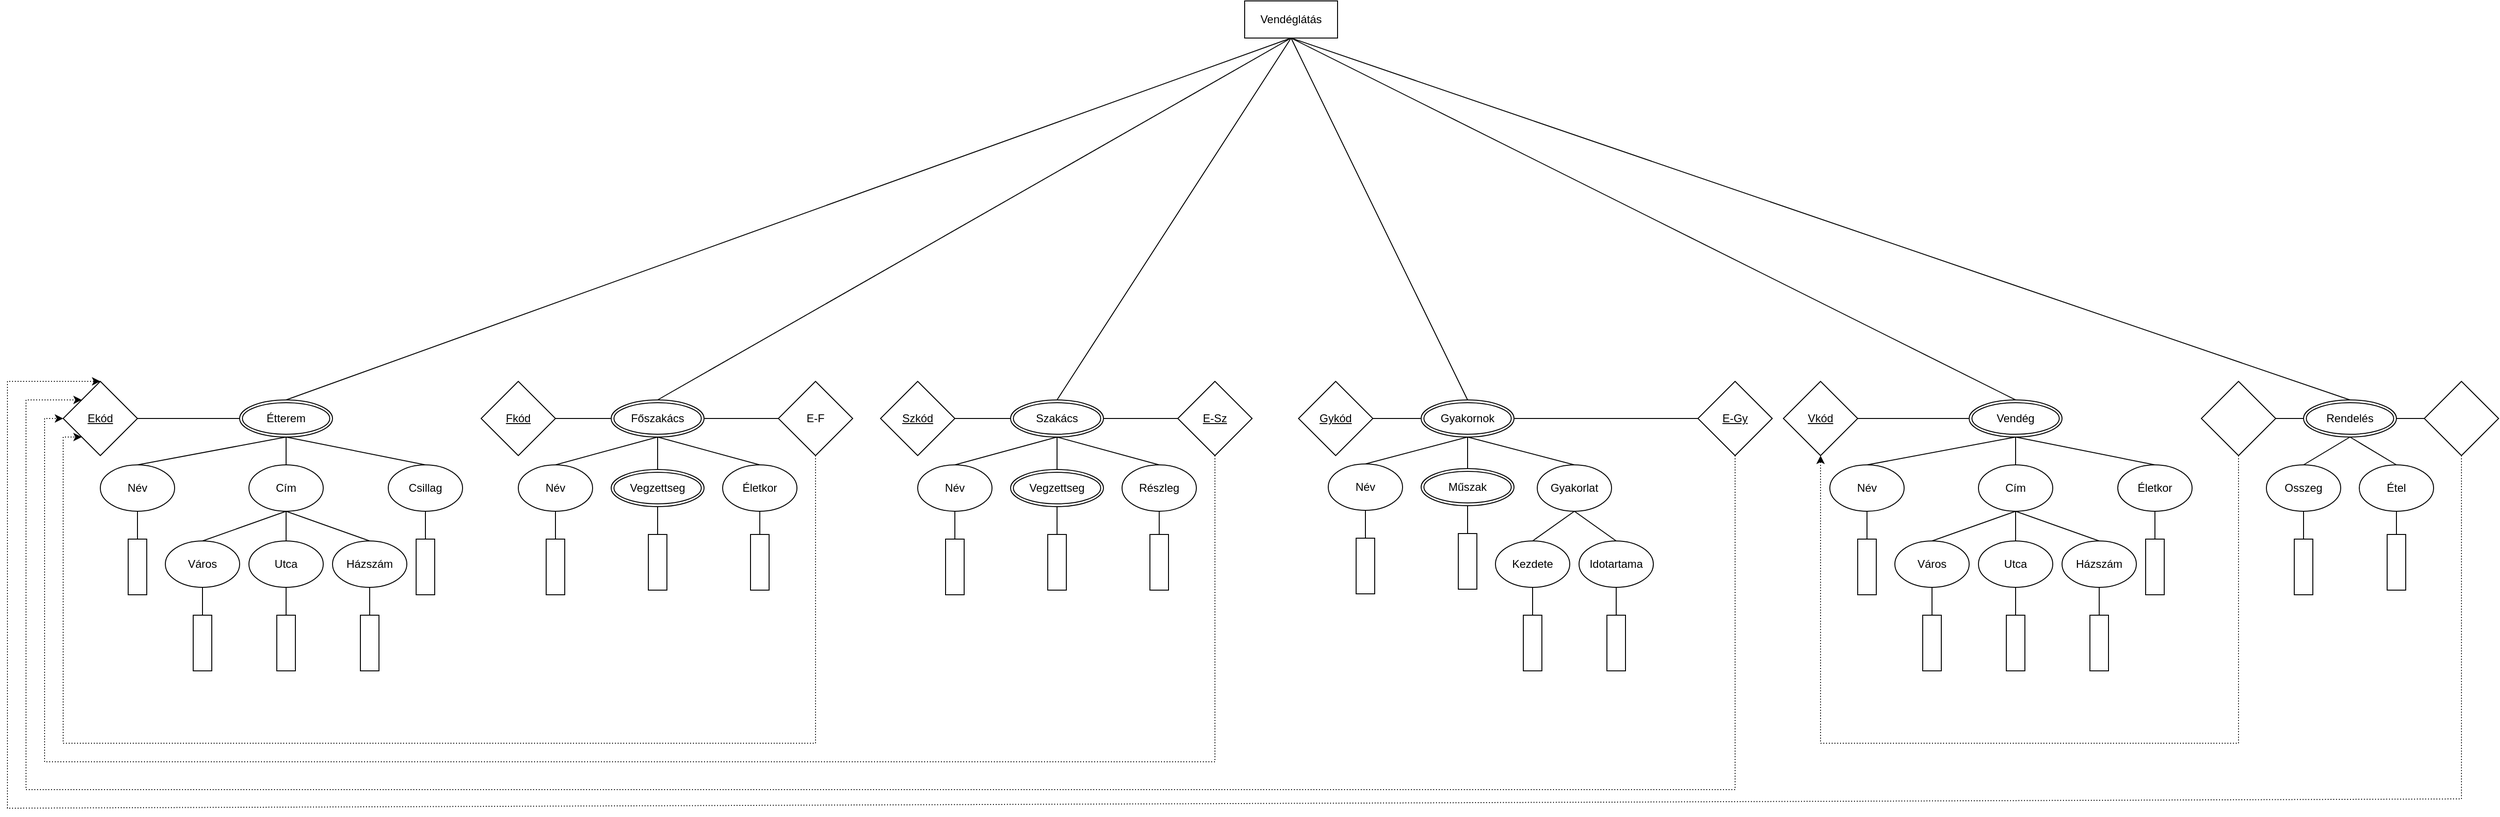 <mxfile version="24.7.17">
  <diagram name="1 oldal" id="uPs92xeAC5hq29lW-IDu">
    <mxGraphModel dx="1420" dy="830" grid="1" gridSize="10" guides="1" tooltips="1" connect="1" arrows="1" fold="1" page="1" pageScale="1" pageWidth="2800" pageHeight="1000" math="0" shadow="0">
      <root>
        <mxCell id="0" />
        <mxCell id="1" parent="0" />
        <mxCell id="sNMEnABKcsNeAcFsguKQ-1" value="Étterem" style="ellipse;shape=doubleEllipse;margin=3;whiteSpace=wrap;html=1;align=center;" vertex="1" parent="1">
          <mxGeometry x="268" y="550" width="100" height="40" as="geometry" />
        </mxCell>
        <mxCell id="sNMEnABKcsNeAcFsguKQ-2" value="Név" style="ellipse;whiteSpace=wrap;html=1;align=center;" vertex="1" parent="1">
          <mxGeometry x="118" y="620" width="80" height="50" as="geometry" />
        </mxCell>
        <mxCell id="sNMEnABKcsNeAcFsguKQ-3" value="Cím" style="ellipse;whiteSpace=wrap;html=1;align=center;" vertex="1" parent="1">
          <mxGeometry x="278" y="620" width="80" height="50" as="geometry" />
        </mxCell>
        <mxCell id="sNMEnABKcsNeAcFsguKQ-4" value="Csillag" style="ellipse;whiteSpace=wrap;html=1;align=center;" vertex="1" parent="1">
          <mxGeometry x="428" y="620" width="80" height="50" as="geometry" />
        </mxCell>
        <mxCell id="sNMEnABKcsNeAcFsguKQ-7" value="" style="endArrow=none;html=1;rounded=0;exitX=0.5;exitY=0;exitDx=0;exitDy=0;entryX=0.5;entryY=1;entryDx=0;entryDy=0;" edge="1" parent="1" source="sNMEnABKcsNeAcFsguKQ-2" target="sNMEnABKcsNeAcFsguKQ-1">
          <mxGeometry width="50" height="50" relative="1" as="geometry">
            <mxPoint x="598" y="670" as="sourcePoint" />
            <mxPoint x="648" y="620" as="targetPoint" />
          </mxGeometry>
        </mxCell>
        <mxCell id="sNMEnABKcsNeAcFsguKQ-8" value="Város" style="ellipse;whiteSpace=wrap;html=1;align=center;" vertex="1" parent="1">
          <mxGeometry x="188" y="702" width="80" height="50" as="geometry" />
        </mxCell>
        <mxCell id="sNMEnABKcsNeAcFsguKQ-9" value="Utca" style="ellipse;whiteSpace=wrap;html=1;align=center;" vertex="1" parent="1">
          <mxGeometry x="278" y="702" width="80" height="50" as="geometry" />
        </mxCell>
        <mxCell id="sNMEnABKcsNeAcFsguKQ-10" value="Házszám" style="ellipse;whiteSpace=wrap;html=1;align=center;" vertex="1" parent="1">
          <mxGeometry x="368" y="702" width="80" height="50" as="geometry" />
        </mxCell>
        <mxCell id="sNMEnABKcsNeAcFsguKQ-12" value="" style="endArrow=none;html=1;rounded=0;exitX=0.5;exitY=0;exitDx=0;exitDy=0;" edge="1" parent="1" source="sNMEnABKcsNeAcFsguKQ-3">
          <mxGeometry width="50" height="50" relative="1" as="geometry">
            <mxPoint x="168" y="630" as="sourcePoint" />
            <mxPoint x="318" y="590" as="targetPoint" />
          </mxGeometry>
        </mxCell>
        <mxCell id="sNMEnABKcsNeAcFsguKQ-13" value="" style="endArrow=none;html=1;rounded=0;exitX=0.5;exitY=0;exitDx=0;exitDy=0;" edge="1" parent="1" source="sNMEnABKcsNeAcFsguKQ-4">
          <mxGeometry width="50" height="50" relative="1" as="geometry">
            <mxPoint x="178" y="640" as="sourcePoint" />
            <mxPoint x="318" y="590" as="targetPoint" />
          </mxGeometry>
        </mxCell>
        <mxCell id="sNMEnABKcsNeAcFsguKQ-14" value="" style="endArrow=none;html=1;rounded=0;entryX=0.5;entryY=1;entryDx=0;entryDy=0;exitX=0.5;exitY=0;exitDx=0;exitDy=0;" edge="1" parent="1" source="sNMEnABKcsNeAcFsguKQ-8" target="sNMEnABKcsNeAcFsguKQ-3">
          <mxGeometry width="50" height="50" relative="1" as="geometry">
            <mxPoint x="228" y="720" as="sourcePoint" />
            <mxPoint x="348" y="620" as="targetPoint" />
          </mxGeometry>
        </mxCell>
        <mxCell id="sNMEnABKcsNeAcFsguKQ-15" value="" style="endArrow=none;html=1;rounded=0;exitX=0.5;exitY=0;exitDx=0;exitDy=0;entryX=0.5;entryY=1;entryDx=0;entryDy=0;" edge="1" parent="1" source="sNMEnABKcsNeAcFsguKQ-9" target="sNMEnABKcsNeAcFsguKQ-3">
          <mxGeometry width="50" height="50" relative="1" as="geometry">
            <mxPoint x="198" y="660" as="sourcePoint" />
            <mxPoint x="358" y="630" as="targetPoint" />
          </mxGeometry>
        </mxCell>
        <mxCell id="sNMEnABKcsNeAcFsguKQ-16" value="" style="endArrow=none;html=1;rounded=0;exitX=0.5;exitY=0;exitDx=0;exitDy=0;entryX=0.5;entryY=1;entryDx=0;entryDy=0;" edge="1" parent="1" source="sNMEnABKcsNeAcFsguKQ-10" target="sNMEnABKcsNeAcFsguKQ-3">
          <mxGeometry width="50" height="50" relative="1" as="geometry">
            <mxPoint x="208" y="670" as="sourcePoint" />
            <mxPoint x="368" y="640" as="targetPoint" />
          </mxGeometry>
        </mxCell>
        <mxCell id="sNMEnABKcsNeAcFsguKQ-17" value="" style="rounded=0;whiteSpace=wrap;html=1;" vertex="1" parent="1">
          <mxGeometry x="148" y="700" width="20" height="60" as="geometry" />
        </mxCell>
        <mxCell id="sNMEnABKcsNeAcFsguKQ-18" value="" style="endArrow=none;html=1;rounded=0;exitX=0.5;exitY=0;exitDx=0;exitDy=0;entryX=0.5;entryY=1;entryDx=0;entryDy=0;" edge="1" parent="1" source="sNMEnABKcsNeAcFsguKQ-17" target="sNMEnABKcsNeAcFsguKQ-2">
          <mxGeometry width="50" height="50" relative="1" as="geometry">
            <mxPoint x="328" y="734" as="sourcePoint" />
            <mxPoint x="128" y="690" as="targetPoint" />
          </mxGeometry>
        </mxCell>
        <mxCell id="sNMEnABKcsNeAcFsguKQ-19" value="" style="rounded=0;whiteSpace=wrap;html=1;" vertex="1" parent="1">
          <mxGeometry x="218" y="782" width="20" height="60" as="geometry" />
        </mxCell>
        <mxCell id="sNMEnABKcsNeAcFsguKQ-20" value="" style="endArrow=none;html=1;rounded=0;exitX=0.5;exitY=0;exitDx=0;exitDy=0;entryX=0.5;entryY=1;entryDx=0;entryDy=0;" edge="1" parent="1" source="sNMEnABKcsNeAcFsguKQ-19">
          <mxGeometry width="50" height="50" relative="1" as="geometry">
            <mxPoint x="398" y="816" as="sourcePoint" />
            <mxPoint x="228" y="752" as="targetPoint" />
          </mxGeometry>
        </mxCell>
        <mxCell id="sNMEnABKcsNeAcFsguKQ-21" value="" style="rounded=0;whiteSpace=wrap;html=1;" vertex="1" parent="1">
          <mxGeometry x="308" y="782" width="20" height="60" as="geometry" />
        </mxCell>
        <mxCell id="sNMEnABKcsNeAcFsguKQ-22" value="" style="endArrow=none;html=1;rounded=0;exitX=0.5;exitY=0;exitDx=0;exitDy=0;entryX=0.5;entryY=1;entryDx=0;entryDy=0;" edge="1" parent="1" source="sNMEnABKcsNeAcFsguKQ-21">
          <mxGeometry width="50" height="50" relative="1" as="geometry">
            <mxPoint x="488" y="816" as="sourcePoint" />
            <mxPoint x="318" y="752" as="targetPoint" />
          </mxGeometry>
        </mxCell>
        <mxCell id="sNMEnABKcsNeAcFsguKQ-23" value="" style="rounded=0;whiteSpace=wrap;html=1;" vertex="1" parent="1">
          <mxGeometry x="398" y="782" width="20" height="60" as="geometry" />
        </mxCell>
        <mxCell id="sNMEnABKcsNeAcFsguKQ-24" value="" style="endArrow=none;html=1;rounded=0;exitX=0.5;exitY=0;exitDx=0;exitDy=0;entryX=0.5;entryY=1;entryDx=0;entryDy=0;" edge="1" parent="1" source="sNMEnABKcsNeAcFsguKQ-23">
          <mxGeometry width="50" height="50" relative="1" as="geometry">
            <mxPoint x="578" y="816" as="sourcePoint" />
            <mxPoint x="408" y="752" as="targetPoint" />
          </mxGeometry>
        </mxCell>
        <mxCell id="sNMEnABKcsNeAcFsguKQ-25" value="" style="rounded=0;whiteSpace=wrap;html=1;" vertex="1" parent="1">
          <mxGeometry x="458" y="700" width="20" height="60" as="geometry" />
        </mxCell>
        <mxCell id="sNMEnABKcsNeAcFsguKQ-26" value="" style="endArrow=none;html=1;rounded=0;exitX=0.5;exitY=0;exitDx=0;exitDy=0;entryX=0.5;entryY=1;entryDx=0;entryDy=0;" edge="1" parent="1" source="sNMEnABKcsNeAcFsguKQ-25" target="sNMEnABKcsNeAcFsguKQ-4">
          <mxGeometry width="50" height="50" relative="1" as="geometry">
            <mxPoint x="638" y="734" as="sourcePoint" />
            <mxPoint x="498" y="690" as="targetPoint" />
          </mxGeometry>
        </mxCell>
        <mxCell id="sNMEnABKcsNeAcFsguKQ-27" value="Ekód" style="rhombus;whiteSpace=wrap;html=1;fontStyle=4" vertex="1" parent="1">
          <mxGeometry x="78" y="530" width="80" height="80" as="geometry" />
        </mxCell>
        <mxCell id="sNMEnABKcsNeAcFsguKQ-29" value="" style="endArrow=classic;html=1;rounded=0;entryX=0;entryY=0;entryDx=0;entryDy=0;exitX=0.5;exitY=1;exitDx=0;exitDy=0;dashed=1;dashPattern=1 2;" edge="1" parent="1" source="sNMEnABKcsNeAcFsguKQ-97" target="sNMEnABKcsNeAcFsguKQ-27">
          <mxGeometry width="50" height="50" relative="1" as="geometry">
            <mxPoint x="1888" y="960" as="sourcePoint" />
            <mxPoint x="68" y="550" as="targetPoint" />
            <Array as="points">
              <mxPoint x="1878" y="970" />
              <mxPoint x="38" y="970" />
              <mxPoint x="38" y="550" />
            </Array>
          </mxGeometry>
        </mxCell>
        <mxCell id="sNMEnABKcsNeAcFsguKQ-30" value="" style="endArrow=classic;html=1;rounded=0;entryX=0.5;entryY=0;entryDx=0;entryDy=0;exitX=0.5;exitY=1;exitDx=0;exitDy=0;dashed=1;dashPattern=1 2;" edge="1" parent="1" source="sNMEnABKcsNeAcFsguKQ-158" target="sNMEnABKcsNeAcFsguKQ-27">
          <mxGeometry width="50" height="50" relative="1" as="geometry">
            <mxPoint x="2740" y="970" as="sourcePoint" />
            <mxPoint x="78" y="530" as="targetPoint" />
            <Array as="points">
              <mxPoint x="2660" y="980" />
              <mxPoint x="18" y="990" />
              <mxPoint x="18" y="530" />
            </Array>
          </mxGeometry>
        </mxCell>
        <mxCell id="sNMEnABKcsNeAcFsguKQ-31" value="" style="endArrow=classic;html=1;rounded=0;entryX=0;entryY=0.5;entryDx=0;entryDy=0;exitX=0.5;exitY=1;exitDx=0;exitDy=0;dashed=1;dashPattern=1 2;" edge="1" parent="1" source="sNMEnABKcsNeAcFsguKQ-80" target="sNMEnABKcsNeAcFsguKQ-27">
          <mxGeometry width="50" height="50" relative="1" as="geometry">
            <mxPoint x="1318" y="940" as="sourcePoint" />
            <mxPoint x="98" y="590" as="targetPoint" />
            <Array as="points">
              <mxPoint x="1318" y="940" />
              <mxPoint x="58" y="940" />
              <mxPoint x="58" y="570" />
            </Array>
          </mxGeometry>
        </mxCell>
        <mxCell id="sNMEnABKcsNeAcFsguKQ-32" value="" style="endArrow=classic;html=1;rounded=0;entryX=0;entryY=1;entryDx=0;entryDy=0;dashed=1;exitX=0.5;exitY=1;exitDx=0;exitDy=0;dashPattern=1 2;" edge="1" parent="1" source="sNMEnABKcsNeAcFsguKQ-63" target="sNMEnABKcsNeAcFsguKQ-27">
          <mxGeometry width="50" height="50" relative="1" as="geometry">
            <mxPoint x="908" y="640" as="sourcePoint" />
            <mxPoint x="98" y="590" as="targetPoint" />
            <Array as="points">
              <mxPoint x="888" y="920" />
              <mxPoint x="78" y="920" />
              <mxPoint x="78" y="590" />
            </Array>
          </mxGeometry>
        </mxCell>
        <mxCell id="sNMEnABKcsNeAcFsguKQ-33" value="" style="endArrow=none;html=1;rounded=0;exitX=1;exitY=0.5;exitDx=0;exitDy=0;entryX=0;entryY=0.5;entryDx=0;entryDy=0;" edge="1" parent="1" source="sNMEnABKcsNeAcFsguKQ-27" target="sNMEnABKcsNeAcFsguKQ-1">
          <mxGeometry width="50" height="50" relative="1" as="geometry">
            <mxPoint x="168" y="630" as="sourcePoint" />
            <mxPoint x="328" y="600" as="targetPoint" />
          </mxGeometry>
        </mxCell>
        <mxCell id="sNMEnABKcsNeAcFsguKQ-34" value="Főszakács" style="ellipse;shape=doubleEllipse;margin=3;whiteSpace=wrap;html=1;align=center;" vertex="1" parent="1">
          <mxGeometry x="668" y="550" width="100" height="40" as="geometry" />
        </mxCell>
        <mxCell id="sNMEnABKcsNeAcFsguKQ-36" value="Életkor" style="ellipse;whiteSpace=wrap;html=1;align=center;" vertex="1" parent="1">
          <mxGeometry x="788" y="620" width="80" height="50" as="geometry" />
        </mxCell>
        <mxCell id="sNMEnABKcsNeAcFsguKQ-37" value="" style="endArrow=none;html=1;rounded=0;exitX=0.5;exitY=0;exitDx=0;exitDy=0;entryX=0.5;entryY=1;entryDx=0;entryDy=0;" edge="1" parent="1" target="sNMEnABKcsNeAcFsguKQ-34" source="sNMEnABKcsNeAcFsguKQ-57">
          <mxGeometry width="50" height="50" relative="1" as="geometry">
            <mxPoint x="558" y="620" as="sourcePoint" />
            <mxPoint x="1048" y="620" as="targetPoint" />
          </mxGeometry>
        </mxCell>
        <mxCell id="sNMEnABKcsNeAcFsguKQ-41" value="" style="endArrow=none;html=1;rounded=0;exitX=0.5;exitY=0;exitDx=0;exitDy=0;entryX=0.5;entryY=1;entryDx=0;entryDy=0;" edge="1" parent="1" source="sNMEnABKcsNeAcFsguKQ-58" target="sNMEnABKcsNeAcFsguKQ-34">
          <mxGeometry width="50" height="50" relative="1" as="geometry">
            <mxPoint x="718" y="620" as="sourcePoint" />
            <mxPoint x="768" y="620" as="targetPoint" />
          </mxGeometry>
        </mxCell>
        <mxCell id="sNMEnABKcsNeAcFsguKQ-42" value="" style="endArrow=none;html=1;rounded=0;exitX=0.5;exitY=0;exitDx=0;exitDy=0;entryX=0.5;entryY=1;entryDx=0;entryDy=0;" edge="1" parent="1" source="sNMEnABKcsNeAcFsguKQ-36" target="sNMEnABKcsNeAcFsguKQ-34">
          <mxGeometry width="50" height="50" relative="1" as="geometry">
            <mxPoint x="578" y="640" as="sourcePoint" />
            <mxPoint x="838" y="570" as="targetPoint" />
          </mxGeometry>
        </mxCell>
        <mxCell id="sNMEnABKcsNeAcFsguKQ-46" value="" style="rounded=0;whiteSpace=wrap;html=1;" vertex="1" parent="1">
          <mxGeometry x="598" y="700" width="20" height="60" as="geometry" />
        </mxCell>
        <mxCell id="sNMEnABKcsNeAcFsguKQ-47" value="" style="endArrow=none;html=1;rounded=0;exitX=0.5;exitY=0;exitDx=0;exitDy=0;entryX=0.5;entryY=1;entryDx=0;entryDy=0;" edge="1" parent="1" source="sNMEnABKcsNeAcFsguKQ-46" target="sNMEnABKcsNeAcFsguKQ-57">
          <mxGeometry width="50" height="50" relative="1" as="geometry">
            <mxPoint x="778" y="734" as="sourcePoint" />
            <mxPoint x="638" y="680" as="targetPoint" />
          </mxGeometry>
        </mxCell>
        <mxCell id="sNMEnABKcsNeAcFsguKQ-48" value="" style="rounded=0;whiteSpace=wrap;html=1;" vertex="1" parent="1">
          <mxGeometry x="708" y="695" width="20" height="60" as="geometry" />
        </mxCell>
        <mxCell id="sNMEnABKcsNeAcFsguKQ-49" value="" style="endArrow=none;html=1;rounded=0;exitX=0.5;exitY=0;exitDx=0;exitDy=0;entryX=0.5;entryY=1;entryDx=0;entryDy=0;" edge="1" parent="1" source="sNMEnABKcsNeAcFsguKQ-48" target="sNMEnABKcsNeAcFsguKQ-58">
          <mxGeometry width="50" height="50" relative="1" as="geometry">
            <mxPoint x="888" y="729" as="sourcePoint" />
            <mxPoint x="718" y="665" as="targetPoint" />
          </mxGeometry>
        </mxCell>
        <mxCell id="sNMEnABKcsNeAcFsguKQ-54" value="" style="rounded=0;whiteSpace=wrap;html=1;" vertex="1" parent="1">
          <mxGeometry x="818" y="695" width="20" height="60" as="geometry" />
        </mxCell>
        <mxCell id="sNMEnABKcsNeAcFsguKQ-55" value="" style="endArrow=none;html=1;rounded=0;exitX=0.5;exitY=0;exitDx=0;exitDy=0;entryX=0.5;entryY=1;entryDx=0;entryDy=0;" edge="1" parent="1" source="sNMEnABKcsNeAcFsguKQ-54" target="sNMEnABKcsNeAcFsguKQ-36">
          <mxGeometry width="50" height="50" relative="1" as="geometry">
            <mxPoint x="1038" y="734" as="sourcePoint" />
            <mxPoint x="868" y="670" as="targetPoint" />
          </mxGeometry>
        </mxCell>
        <mxCell id="sNMEnABKcsNeAcFsguKQ-57" value="Név" style="ellipse;whiteSpace=wrap;html=1;align=center;" vertex="1" parent="1">
          <mxGeometry x="568" y="620" width="80" height="50" as="geometry" />
        </mxCell>
        <mxCell id="sNMEnABKcsNeAcFsguKQ-58" value="Vegzettseg" style="ellipse;shape=doubleEllipse;margin=3;whiteSpace=wrap;html=1;align=center;" vertex="1" parent="1">
          <mxGeometry x="668" y="625" width="100" height="40" as="geometry" />
        </mxCell>
        <mxCell id="sNMEnABKcsNeAcFsguKQ-61" value="Fkód" style="rhombus;whiteSpace=wrap;html=1;fontStyle=4" vertex="1" parent="1">
          <mxGeometry x="528" y="530" width="80" height="80" as="geometry" />
        </mxCell>
        <mxCell id="sNMEnABKcsNeAcFsguKQ-62" value="" style="endArrow=none;html=1;rounded=0;exitX=1;exitY=0.5;exitDx=0;exitDy=0;entryX=0;entryY=0.5;entryDx=0;entryDy=0;" edge="1" parent="1" source="sNMEnABKcsNeAcFsguKQ-61" target="sNMEnABKcsNeAcFsguKQ-34">
          <mxGeometry width="50" height="50" relative="1" as="geometry">
            <mxPoint x="678" y="520" as="sourcePoint" />
            <mxPoint x="728" y="470" as="targetPoint" />
          </mxGeometry>
        </mxCell>
        <mxCell id="sNMEnABKcsNeAcFsguKQ-63" value="E-F" style="rhombus;whiteSpace=wrap;html=1;fontStyle=0" vertex="1" parent="1">
          <mxGeometry x="848" y="530" width="80" height="80" as="geometry" />
        </mxCell>
        <mxCell id="sNMEnABKcsNeAcFsguKQ-64" value="" style="endArrow=none;html=1;rounded=0;exitX=1;exitY=0.5;exitDx=0;exitDy=0;entryX=0;entryY=0.5;entryDx=0;entryDy=0;" edge="1" parent="1" source="sNMEnABKcsNeAcFsguKQ-34" target="sNMEnABKcsNeAcFsguKQ-63">
          <mxGeometry width="50" height="50" relative="1" as="geometry">
            <mxPoint x="775" y="569.5" as="sourcePoint" />
            <mxPoint x="835" y="569.5" as="targetPoint" />
          </mxGeometry>
        </mxCell>
        <mxCell id="sNMEnABKcsNeAcFsguKQ-65" value="Szakács" style="ellipse;shape=doubleEllipse;margin=3;whiteSpace=wrap;html=1;align=center;" vertex="1" parent="1">
          <mxGeometry x="1098" y="550" width="100" height="40" as="geometry" />
        </mxCell>
        <mxCell id="sNMEnABKcsNeAcFsguKQ-66" value="Részleg" style="ellipse;whiteSpace=wrap;html=1;align=center;" vertex="1" parent="1">
          <mxGeometry x="1218" y="620" width="80" height="50" as="geometry" />
        </mxCell>
        <mxCell id="sNMEnABKcsNeAcFsguKQ-67" value="" style="endArrow=none;html=1;rounded=0;exitX=0.5;exitY=0;exitDx=0;exitDy=0;entryX=0.5;entryY=1;entryDx=0;entryDy=0;" edge="1" parent="1" source="sNMEnABKcsNeAcFsguKQ-76" target="sNMEnABKcsNeAcFsguKQ-65">
          <mxGeometry width="50" height="50" relative="1" as="geometry">
            <mxPoint x="988" y="620" as="sourcePoint" />
            <mxPoint x="1478" y="620" as="targetPoint" />
          </mxGeometry>
        </mxCell>
        <mxCell id="sNMEnABKcsNeAcFsguKQ-68" value="" style="endArrow=none;html=1;rounded=0;exitX=0.5;exitY=0;exitDx=0;exitDy=0;entryX=0.5;entryY=1;entryDx=0;entryDy=0;" edge="1" parent="1" source="sNMEnABKcsNeAcFsguKQ-77" target="sNMEnABKcsNeAcFsguKQ-65">
          <mxGeometry width="50" height="50" relative="1" as="geometry">
            <mxPoint x="1148" y="620" as="sourcePoint" />
            <mxPoint x="1198" y="620" as="targetPoint" />
          </mxGeometry>
        </mxCell>
        <mxCell id="sNMEnABKcsNeAcFsguKQ-69" value="" style="endArrow=none;html=1;rounded=0;exitX=0.5;exitY=0;exitDx=0;exitDy=0;entryX=0.5;entryY=1;entryDx=0;entryDy=0;" edge="1" parent="1" source="sNMEnABKcsNeAcFsguKQ-66" target="sNMEnABKcsNeAcFsguKQ-65">
          <mxGeometry width="50" height="50" relative="1" as="geometry">
            <mxPoint x="1008" y="640" as="sourcePoint" />
            <mxPoint x="1268" y="570" as="targetPoint" />
          </mxGeometry>
        </mxCell>
        <mxCell id="sNMEnABKcsNeAcFsguKQ-70" value="" style="rounded=0;whiteSpace=wrap;html=1;" vertex="1" parent="1">
          <mxGeometry x="1028" y="700" width="20" height="60" as="geometry" />
        </mxCell>
        <mxCell id="sNMEnABKcsNeAcFsguKQ-71" value="" style="endArrow=none;html=1;rounded=0;exitX=0.5;exitY=0;exitDx=0;exitDy=0;entryX=0.5;entryY=1;entryDx=0;entryDy=0;" edge="1" parent="1" source="sNMEnABKcsNeAcFsguKQ-70" target="sNMEnABKcsNeAcFsguKQ-76">
          <mxGeometry width="50" height="50" relative="1" as="geometry">
            <mxPoint x="1208" y="734" as="sourcePoint" />
            <mxPoint x="1068" y="680" as="targetPoint" />
          </mxGeometry>
        </mxCell>
        <mxCell id="sNMEnABKcsNeAcFsguKQ-72" value="" style="rounded=0;whiteSpace=wrap;html=1;" vertex="1" parent="1">
          <mxGeometry x="1138" y="695" width="20" height="60" as="geometry" />
        </mxCell>
        <mxCell id="sNMEnABKcsNeAcFsguKQ-73" value="" style="endArrow=none;html=1;rounded=0;exitX=0.5;exitY=0;exitDx=0;exitDy=0;entryX=0.5;entryY=1;entryDx=0;entryDy=0;" edge="1" parent="1" source="sNMEnABKcsNeAcFsguKQ-72" target="sNMEnABKcsNeAcFsguKQ-77">
          <mxGeometry width="50" height="50" relative="1" as="geometry">
            <mxPoint x="1318" y="729" as="sourcePoint" />
            <mxPoint x="1148" y="665" as="targetPoint" />
          </mxGeometry>
        </mxCell>
        <mxCell id="sNMEnABKcsNeAcFsguKQ-74" value="" style="rounded=0;whiteSpace=wrap;html=1;" vertex="1" parent="1">
          <mxGeometry x="1248" y="695" width="20" height="60" as="geometry" />
        </mxCell>
        <mxCell id="sNMEnABKcsNeAcFsguKQ-75" value="" style="endArrow=none;html=1;rounded=0;exitX=0.5;exitY=0;exitDx=0;exitDy=0;entryX=0.5;entryY=1;entryDx=0;entryDy=0;" edge="1" parent="1" source="sNMEnABKcsNeAcFsguKQ-74" target="sNMEnABKcsNeAcFsguKQ-66">
          <mxGeometry width="50" height="50" relative="1" as="geometry">
            <mxPoint x="1468" y="734" as="sourcePoint" />
            <mxPoint x="1298" y="670" as="targetPoint" />
          </mxGeometry>
        </mxCell>
        <mxCell id="sNMEnABKcsNeAcFsguKQ-76" value="Név" style="ellipse;whiteSpace=wrap;html=1;align=center;" vertex="1" parent="1">
          <mxGeometry x="998" y="620" width="80" height="50" as="geometry" />
        </mxCell>
        <mxCell id="sNMEnABKcsNeAcFsguKQ-77" value="Vegzettseg" style="ellipse;shape=doubleEllipse;margin=3;whiteSpace=wrap;html=1;align=center;" vertex="1" parent="1">
          <mxGeometry x="1098" y="625" width="100" height="40" as="geometry" />
        </mxCell>
        <mxCell id="sNMEnABKcsNeAcFsguKQ-78" value="Szkód" style="rhombus;whiteSpace=wrap;html=1;fontStyle=4" vertex="1" parent="1">
          <mxGeometry x="958" y="530" width="80" height="80" as="geometry" />
        </mxCell>
        <mxCell id="sNMEnABKcsNeAcFsguKQ-79" value="" style="endArrow=none;html=1;rounded=0;exitX=1;exitY=0.5;exitDx=0;exitDy=0;entryX=0;entryY=0.5;entryDx=0;entryDy=0;" edge="1" parent="1" source="sNMEnABKcsNeAcFsguKQ-78" target="sNMEnABKcsNeAcFsguKQ-65">
          <mxGeometry width="50" height="50" relative="1" as="geometry">
            <mxPoint x="1108" y="520" as="sourcePoint" />
            <mxPoint x="1158" y="470" as="targetPoint" />
          </mxGeometry>
        </mxCell>
        <mxCell id="sNMEnABKcsNeAcFsguKQ-80" value="E-Sz" style="rhombus;whiteSpace=wrap;html=1;fontStyle=4" vertex="1" parent="1">
          <mxGeometry x="1278" y="530" width="80" height="80" as="geometry" />
        </mxCell>
        <mxCell id="sNMEnABKcsNeAcFsguKQ-81" value="" style="endArrow=none;html=1;rounded=0;exitX=1;exitY=0.5;exitDx=0;exitDy=0;entryX=0;entryY=0.5;entryDx=0;entryDy=0;" edge="1" parent="1" source="sNMEnABKcsNeAcFsguKQ-65" target="sNMEnABKcsNeAcFsguKQ-80">
          <mxGeometry width="50" height="50" relative="1" as="geometry">
            <mxPoint x="1205" y="569.5" as="sourcePoint" />
            <mxPoint x="1265" y="569.5" as="targetPoint" />
          </mxGeometry>
        </mxCell>
        <mxCell id="sNMEnABKcsNeAcFsguKQ-82" value="Gyakornok" style="ellipse;shape=doubleEllipse;margin=3;whiteSpace=wrap;html=1;align=center;" vertex="1" parent="1">
          <mxGeometry x="1540" y="550" width="100" height="40" as="geometry" />
        </mxCell>
        <mxCell id="sNMEnABKcsNeAcFsguKQ-84" value="" style="endArrow=none;html=1;rounded=0;exitX=0.5;exitY=0;exitDx=0;exitDy=0;entryX=0.5;entryY=1;entryDx=0;entryDy=0;" edge="1" parent="1" source="sNMEnABKcsNeAcFsguKQ-93" target="sNMEnABKcsNeAcFsguKQ-82">
          <mxGeometry width="50" height="50" relative="1" as="geometry">
            <mxPoint x="1438" y="620" as="sourcePoint" />
            <mxPoint x="1928" y="620" as="targetPoint" />
          </mxGeometry>
        </mxCell>
        <mxCell id="sNMEnABKcsNeAcFsguKQ-85" value="" style="endArrow=none;html=1;rounded=0;exitX=0.5;exitY=0;exitDx=0;exitDy=0;entryX=0.5;entryY=1;entryDx=0;entryDy=0;" edge="1" parent="1" source="sNMEnABKcsNeAcFsguKQ-94" target="sNMEnABKcsNeAcFsguKQ-82">
          <mxGeometry width="50" height="50" relative="1" as="geometry">
            <mxPoint x="1598" y="620" as="sourcePoint" />
            <mxPoint x="1648" y="620" as="targetPoint" />
          </mxGeometry>
        </mxCell>
        <mxCell id="sNMEnABKcsNeAcFsguKQ-87" value="" style="rounded=0;whiteSpace=wrap;html=1;" vertex="1" parent="1">
          <mxGeometry x="1470" y="699" width="20" height="60" as="geometry" />
        </mxCell>
        <mxCell id="sNMEnABKcsNeAcFsguKQ-88" value="" style="endArrow=none;html=1;rounded=0;exitX=0.5;exitY=0;exitDx=0;exitDy=0;entryX=0.5;entryY=1;entryDx=0;entryDy=0;" edge="1" parent="1" source="sNMEnABKcsNeAcFsguKQ-87" target="sNMEnABKcsNeAcFsguKQ-93">
          <mxGeometry width="50" height="50" relative="1" as="geometry">
            <mxPoint x="1650" y="733" as="sourcePoint" />
            <mxPoint x="1510" y="679" as="targetPoint" />
          </mxGeometry>
        </mxCell>
        <mxCell id="sNMEnABKcsNeAcFsguKQ-89" value="" style="rounded=0;whiteSpace=wrap;html=1;" vertex="1" parent="1">
          <mxGeometry x="1580" y="694" width="20" height="60" as="geometry" />
        </mxCell>
        <mxCell id="sNMEnABKcsNeAcFsguKQ-90" value="" style="endArrow=none;html=1;rounded=0;exitX=0.5;exitY=0;exitDx=0;exitDy=0;entryX=0.5;entryY=1;entryDx=0;entryDy=0;" edge="1" parent="1" source="sNMEnABKcsNeAcFsguKQ-89" target="sNMEnABKcsNeAcFsguKQ-94">
          <mxGeometry width="50" height="50" relative="1" as="geometry">
            <mxPoint x="1760" y="728" as="sourcePoint" />
            <mxPoint x="1590" y="664" as="targetPoint" />
          </mxGeometry>
        </mxCell>
        <mxCell id="sNMEnABKcsNeAcFsguKQ-93" value="Név" style="ellipse;whiteSpace=wrap;html=1;align=center;" vertex="1" parent="1">
          <mxGeometry x="1440" y="619" width="80" height="50" as="geometry" />
        </mxCell>
        <mxCell id="sNMEnABKcsNeAcFsguKQ-94" value="Műszak" style="ellipse;shape=doubleEllipse;margin=3;whiteSpace=wrap;html=1;align=center;" vertex="1" parent="1">
          <mxGeometry x="1540" y="624" width="100" height="40" as="geometry" />
        </mxCell>
        <mxCell id="sNMEnABKcsNeAcFsguKQ-95" value="Gykód" style="rhombus;whiteSpace=wrap;html=1;fontStyle=4" vertex="1" parent="1">
          <mxGeometry x="1408" y="530" width="80" height="80" as="geometry" />
        </mxCell>
        <mxCell id="sNMEnABKcsNeAcFsguKQ-96" value="" style="endArrow=none;html=1;rounded=0;exitX=1;exitY=0.5;exitDx=0;exitDy=0;entryX=0;entryY=0.5;entryDx=0;entryDy=0;" edge="1" parent="1" source="sNMEnABKcsNeAcFsguKQ-95" target="sNMEnABKcsNeAcFsguKQ-82">
          <mxGeometry width="50" height="50" relative="1" as="geometry">
            <mxPoint x="1558" y="520" as="sourcePoint" />
            <mxPoint x="1608" y="470" as="targetPoint" />
          </mxGeometry>
        </mxCell>
        <mxCell id="sNMEnABKcsNeAcFsguKQ-97" value="E-Gy" style="rhombus;whiteSpace=wrap;html=1;fontStyle=4" vertex="1" parent="1">
          <mxGeometry x="1838" y="530" width="80" height="80" as="geometry" />
        </mxCell>
        <mxCell id="sNMEnABKcsNeAcFsguKQ-98" value="" style="endArrow=none;html=1;rounded=0;exitX=1;exitY=0.5;exitDx=0;exitDy=0;entryX=0;entryY=0.5;entryDx=0;entryDy=0;" edge="1" parent="1" source="sNMEnABKcsNeAcFsguKQ-82" target="sNMEnABKcsNeAcFsguKQ-97">
          <mxGeometry width="50" height="50" relative="1" as="geometry">
            <mxPoint x="1655" y="569.5" as="sourcePoint" />
            <mxPoint x="1715" y="569.5" as="targetPoint" />
          </mxGeometry>
        </mxCell>
        <mxCell id="sNMEnABKcsNeAcFsguKQ-103" value="Gyakorlat" style="ellipse;whiteSpace=wrap;html=1;align=center;" vertex="1" parent="1">
          <mxGeometry x="1665" y="620" width="80" height="50" as="geometry" />
        </mxCell>
        <mxCell id="sNMEnABKcsNeAcFsguKQ-104" value="Kezdete" style="ellipse;whiteSpace=wrap;html=1;align=center;" vertex="1" parent="1">
          <mxGeometry x="1620" y="702" width="80" height="50" as="geometry" />
        </mxCell>
        <mxCell id="sNMEnABKcsNeAcFsguKQ-105" value="Idotartama" style="ellipse;whiteSpace=wrap;html=1;align=center;" vertex="1" parent="1">
          <mxGeometry x="1710" y="702" width="80" height="50" as="geometry" />
        </mxCell>
        <mxCell id="sNMEnABKcsNeAcFsguKQ-106" value="" style="endArrow=none;html=1;rounded=0;exitX=0.5;exitY=0;exitDx=0;exitDy=0;entryX=0.5;entryY=1;entryDx=0;entryDy=0;" edge="1" parent="1" source="sNMEnABKcsNeAcFsguKQ-103" target="sNMEnABKcsNeAcFsguKQ-82">
          <mxGeometry width="50" height="50" relative="1" as="geometry">
            <mxPoint x="1643" y="630" as="sourcePoint" />
            <mxPoint x="1793" y="590" as="targetPoint" />
          </mxGeometry>
        </mxCell>
        <mxCell id="sNMEnABKcsNeAcFsguKQ-107" value="" style="endArrow=none;html=1;rounded=0;entryX=0.5;entryY=1;entryDx=0;entryDy=0;exitX=0.5;exitY=0;exitDx=0;exitDy=0;" edge="1" parent="1" source="sNMEnABKcsNeAcFsguKQ-104" target="sNMEnABKcsNeAcFsguKQ-103">
          <mxGeometry width="50" height="50" relative="1" as="geometry">
            <mxPoint x="1615" y="720" as="sourcePoint" />
            <mxPoint x="1735" y="620" as="targetPoint" />
          </mxGeometry>
        </mxCell>
        <mxCell id="sNMEnABKcsNeAcFsguKQ-108" value="" style="endArrow=none;html=1;rounded=0;exitX=0.5;exitY=0;exitDx=0;exitDy=0;entryX=0.5;entryY=1;entryDx=0;entryDy=0;" edge="1" parent="1" source="sNMEnABKcsNeAcFsguKQ-105" target="sNMEnABKcsNeAcFsguKQ-103">
          <mxGeometry width="50" height="50" relative="1" as="geometry">
            <mxPoint x="1585" y="660" as="sourcePoint" />
            <mxPoint x="1745" y="630" as="targetPoint" />
          </mxGeometry>
        </mxCell>
        <mxCell id="sNMEnABKcsNeAcFsguKQ-110" value="" style="rounded=0;whiteSpace=wrap;html=1;" vertex="1" parent="1">
          <mxGeometry x="1650" y="782" width="20" height="60" as="geometry" />
        </mxCell>
        <mxCell id="sNMEnABKcsNeAcFsguKQ-111" value="" style="endArrow=none;html=1;rounded=0;exitX=0.5;exitY=0;exitDx=0;exitDy=0;entryX=0.5;entryY=1;entryDx=0;entryDy=0;" edge="1" parent="1" source="sNMEnABKcsNeAcFsguKQ-110" target="sNMEnABKcsNeAcFsguKQ-104">
          <mxGeometry width="50" height="50" relative="1" as="geometry">
            <mxPoint x="1830" y="816" as="sourcePoint" />
            <mxPoint x="1700" y="760" as="targetPoint" />
          </mxGeometry>
        </mxCell>
        <mxCell id="sNMEnABKcsNeAcFsguKQ-112" value="" style="rounded=0;whiteSpace=wrap;html=1;" vertex="1" parent="1">
          <mxGeometry x="1740" y="782" width="20" height="60" as="geometry" />
        </mxCell>
        <mxCell id="sNMEnABKcsNeAcFsguKQ-113" value="" style="endArrow=none;html=1;rounded=0;exitX=0.5;exitY=0;exitDx=0;exitDy=0;entryX=0.5;entryY=1;entryDx=0;entryDy=0;" edge="1" parent="1" source="sNMEnABKcsNeAcFsguKQ-112" target="sNMEnABKcsNeAcFsguKQ-105">
          <mxGeometry width="50" height="50" relative="1" as="geometry">
            <mxPoint x="1920" y="816" as="sourcePoint" />
            <mxPoint x="1800" y="770" as="targetPoint" />
          </mxGeometry>
        </mxCell>
        <mxCell id="sNMEnABKcsNeAcFsguKQ-116" value="Vendég" style="ellipse;shape=doubleEllipse;margin=3;whiteSpace=wrap;html=1;align=center;" vertex="1" parent="1">
          <mxGeometry x="2130" y="550" width="100" height="40" as="geometry" />
        </mxCell>
        <mxCell id="sNMEnABKcsNeAcFsguKQ-117" value="Név" style="ellipse;whiteSpace=wrap;html=1;align=center;" vertex="1" parent="1">
          <mxGeometry x="1980" y="620" width="80" height="50" as="geometry" />
        </mxCell>
        <mxCell id="sNMEnABKcsNeAcFsguKQ-118" value="Cím" style="ellipse;whiteSpace=wrap;html=1;align=center;" vertex="1" parent="1">
          <mxGeometry x="2140" y="620" width="80" height="50" as="geometry" />
        </mxCell>
        <mxCell id="sNMEnABKcsNeAcFsguKQ-119" value="Életkor" style="ellipse;whiteSpace=wrap;html=1;align=center;" vertex="1" parent="1">
          <mxGeometry x="2290" y="620" width="80" height="50" as="geometry" />
        </mxCell>
        <mxCell id="sNMEnABKcsNeAcFsguKQ-120" value="" style="endArrow=none;html=1;rounded=0;exitX=0.5;exitY=0;exitDx=0;exitDy=0;entryX=0.5;entryY=1;entryDx=0;entryDy=0;" edge="1" parent="1" source="sNMEnABKcsNeAcFsguKQ-117" target="sNMEnABKcsNeAcFsguKQ-116">
          <mxGeometry width="50" height="50" relative="1" as="geometry">
            <mxPoint x="2460" y="670" as="sourcePoint" />
            <mxPoint x="2510" y="620" as="targetPoint" />
          </mxGeometry>
        </mxCell>
        <mxCell id="sNMEnABKcsNeAcFsguKQ-121" value="Város" style="ellipse;whiteSpace=wrap;html=1;align=center;" vertex="1" parent="1">
          <mxGeometry x="2050" y="702" width="80" height="50" as="geometry" />
        </mxCell>
        <mxCell id="sNMEnABKcsNeAcFsguKQ-122" value="Utca" style="ellipse;whiteSpace=wrap;html=1;align=center;" vertex="1" parent="1">
          <mxGeometry x="2140" y="702" width="80" height="50" as="geometry" />
        </mxCell>
        <mxCell id="sNMEnABKcsNeAcFsguKQ-123" value="Házszám" style="ellipse;whiteSpace=wrap;html=1;align=center;" vertex="1" parent="1">
          <mxGeometry x="2230" y="702" width="80" height="50" as="geometry" />
        </mxCell>
        <mxCell id="sNMEnABKcsNeAcFsguKQ-124" value="" style="endArrow=none;html=1;rounded=0;exitX=0.5;exitY=0;exitDx=0;exitDy=0;" edge="1" parent="1" source="sNMEnABKcsNeAcFsguKQ-118">
          <mxGeometry width="50" height="50" relative="1" as="geometry">
            <mxPoint x="2030" y="630" as="sourcePoint" />
            <mxPoint x="2180" y="590" as="targetPoint" />
          </mxGeometry>
        </mxCell>
        <mxCell id="sNMEnABKcsNeAcFsguKQ-125" value="" style="endArrow=none;html=1;rounded=0;exitX=0.5;exitY=0;exitDx=0;exitDy=0;" edge="1" parent="1" source="sNMEnABKcsNeAcFsguKQ-119">
          <mxGeometry width="50" height="50" relative="1" as="geometry">
            <mxPoint x="2040" y="640" as="sourcePoint" />
            <mxPoint x="2180" y="590" as="targetPoint" />
          </mxGeometry>
        </mxCell>
        <mxCell id="sNMEnABKcsNeAcFsguKQ-126" value="" style="endArrow=none;html=1;rounded=0;entryX=0.5;entryY=1;entryDx=0;entryDy=0;exitX=0.5;exitY=0;exitDx=0;exitDy=0;" edge="1" parent="1" source="sNMEnABKcsNeAcFsguKQ-121" target="sNMEnABKcsNeAcFsguKQ-118">
          <mxGeometry width="50" height="50" relative="1" as="geometry">
            <mxPoint x="2090" y="720" as="sourcePoint" />
            <mxPoint x="2210" y="620" as="targetPoint" />
          </mxGeometry>
        </mxCell>
        <mxCell id="sNMEnABKcsNeAcFsguKQ-127" value="" style="endArrow=none;html=1;rounded=0;exitX=0.5;exitY=0;exitDx=0;exitDy=0;entryX=0.5;entryY=1;entryDx=0;entryDy=0;" edge="1" parent="1" source="sNMEnABKcsNeAcFsguKQ-122" target="sNMEnABKcsNeAcFsguKQ-118">
          <mxGeometry width="50" height="50" relative="1" as="geometry">
            <mxPoint x="2060" y="660" as="sourcePoint" />
            <mxPoint x="2220" y="630" as="targetPoint" />
          </mxGeometry>
        </mxCell>
        <mxCell id="sNMEnABKcsNeAcFsguKQ-128" value="" style="endArrow=none;html=1;rounded=0;exitX=0.5;exitY=0;exitDx=0;exitDy=0;entryX=0.5;entryY=1;entryDx=0;entryDy=0;" edge="1" parent="1" source="sNMEnABKcsNeAcFsguKQ-123" target="sNMEnABKcsNeAcFsguKQ-118">
          <mxGeometry width="50" height="50" relative="1" as="geometry">
            <mxPoint x="2070" y="670" as="sourcePoint" />
            <mxPoint x="2230" y="640" as="targetPoint" />
          </mxGeometry>
        </mxCell>
        <mxCell id="sNMEnABKcsNeAcFsguKQ-129" value="" style="rounded=0;whiteSpace=wrap;html=1;" vertex="1" parent="1">
          <mxGeometry x="2010" y="700" width="20" height="60" as="geometry" />
        </mxCell>
        <mxCell id="sNMEnABKcsNeAcFsguKQ-130" value="" style="endArrow=none;html=1;rounded=0;exitX=0.5;exitY=0;exitDx=0;exitDy=0;entryX=0.5;entryY=1;entryDx=0;entryDy=0;" edge="1" parent="1" source="sNMEnABKcsNeAcFsguKQ-129" target="sNMEnABKcsNeAcFsguKQ-117">
          <mxGeometry width="50" height="50" relative="1" as="geometry">
            <mxPoint x="2190" y="734" as="sourcePoint" />
            <mxPoint x="1990" y="690" as="targetPoint" />
          </mxGeometry>
        </mxCell>
        <mxCell id="sNMEnABKcsNeAcFsguKQ-131" value="" style="rounded=0;whiteSpace=wrap;html=1;" vertex="1" parent="1">
          <mxGeometry x="2080" y="782" width="20" height="60" as="geometry" />
        </mxCell>
        <mxCell id="sNMEnABKcsNeAcFsguKQ-132" value="" style="endArrow=none;html=1;rounded=0;exitX=0.5;exitY=0;exitDx=0;exitDy=0;entryX=0.5;entryY=1;entryDx=0;entryDy=0;" edge="1" parent="1" source="sNMEnABKcsNeAcFsguKQ-131">
          <mxGeometry width="50" height="50" relative="1" as="geometry">
            <mxPoint x="2260" y="816" as="sourcePoint" />
            <mxPoint x="2090" y="752" as="targetPoint" />
          </mxGeometry>
        </mxCell>
        <mxCell id="sNMEnABKcsNeAcFsguKQ-133" value="" style="rounded=0;whiteSpace=wrap;html=1;" vertex="1" parent="1">
          <mxGeometry x="2170" y="782" width="20" height="60" as="geometry" />
        </mxCell>
        <mxCell id="sNMEnABKcsNeAcFsguKQ-134" value="" style="endArrow=none;html=1;rounded=0;exitX=0.5;exitY=0;exitDx=0;exitDy=0;entryX=0.5;entryY=1;entryDx=0;entryDy=0;" edge="1" parent="1" source="sNMEnABKcsNeAcFsguKQ-133">
          <mxGeometry width="50" height="50" relative="1" as="geometry">
            <mxPoint x="2350" y="816" as="sourcePoint" />
            <mxPoint x="2180" y="752" as="targetPoint" />
          </mxGeometry>
        </mxCell>
        <mxCell id="sNMEnABKcsNeAcFsguKQ-135" value="" style="rounded=0;whiteSpace=wrap;html=1;" vertex="1" parent="1">
          <mxGeometry x="2260" y="782" width="20" height="60" as="geometry" />
        </mxCell>
        <mxCell id="sNMEnABKcsNeAcFsguKQ-136" value="" style="endArrow=none;html=1;rounded=0;exitX=0.5;exitY=0;exitDx=0;exitDy=0;entryX=0.5;entryY=1;entryDx=0;entryDy=0;" edge="1" parent="1" source="sNMEnABKcsNeAcFsguKQ-135">
          <mxGeometry width="50" height="50" relative="1" as="geometry">
            <mxPoint x="2440" y="816" as="sourcePoint" />
            <mxPoint x="2270" y="752" as="targetPoint" />
          </mxGeometry>
        </mxCell>
        <mxCell id="sNMEnABKcsNeAcFsguKQ-137" value="" style="rounded=0;whiteSpace=wrap;html=1;" vertex="1" parent="1">
          <mxGeometry x="2320" y="700" width="20" height="60" as="geometry" />
        </mxCell>
        <mxCell id="sNMEnABKcsNeAcFsguKQ-138" value="" style="endArrow=none;html=1;rounded=0;exitX=0.5;exitY=0;exitDx=0;exitDy=0;entryX=0.5;entryY=1;entryDx=0;entryDy=0;" edge="1" parent="1" source="sNMEnABKcsNeAcFsguKQ-137" target="sNMEnABKcsNeAcFsguKQ-119">
          <mxGeometry width="50" height="50" relative="1" as="geometry">
            <mxPoint x="2500" y="734" as="sourcePoint" />
            <mxPoint x="2360" y="690" as="targetPoint" />
          </mxGeometry>
        </mxCell>
        <mxCell id="sNMEnABKcsNeAcFsguKQ-139" value="Vkód" style="rhombus;whiteSpace=wrap;html=1;fontStyle=4" vertex="1" parent="1">
          <mxGeometry x="1930" y="530" width="80" height="80" as="geometry" />
        </mxCell>
        <mxCell id="sNMEnABKcsNeAcFsguKQ-140" value="" style="endArrow=none;html=1;rounded=0;exitX=1;exitY=0.5;exitDx=0;exitDy=0;entryX=0;entryY=0.5;entryDx=0;entryDy=0;" edge="1" parent="1" source="sNMEnABKcsNeAcFsguKQ-139" target="sNMEnABKcsNeAcFsguKQ-116">
          <mxGeometry width="50" height="50" relative="1" as="geometry">
            <mxPoint x="2030" y="630" as="sourcePoint" />
            <mxPoint x="2190" y="600" as="targetPoint" />
          </mxGeometry>
        </mxCell>
        <mxCell id="sNMEnABKcsNeAcFsguKQ-143" value="Rendelés" style="ellipse;shape=doubleEllipse;margin=3;whiteSpace=wrap;html=1;align=center;" vertex="1" parent="1">
          <mxGeometry x="2490" y="550" width="100" height="40" as="geometry" />
        </mxCell>
        <mxCell id="sNMEnABKcsNeAcFsguKQ-144" value="Étel" style="ellipse;whiteSpace=wrap;html=1;align=center;" vertex="1" parent="1">
          <mxGeometry x="2550" y="620" width="80" height="50" as="geometry" />
        </mxCell>
        <mxCell id="sNMEnABKcsNeAcFsguKQ-145" value="" style="endArrow=none;html=1;rounded=0;exitX=0.5;exitY=0;exitDx=0;exitDy=0;entryX=0.5;entryY=1;entryDx=0;entryDy=0;" edge="1" parent="1" source="sNMEnABKcsNeAcFsguKQ-154" target="sNMEnABKcsNeAcFsguKQ-143">
          <mxGeometry width="50" height="50" relative="1" as="geometry">
            <mxPoint x="2380" y="620" as="sourcePoint" />
            <mxPoint x="2870" y="620" as="targetPoint" />
          </mxGeometry>
        </mxCell>
        <mxCell id="sNMEnABKcsNeAcFsguKQ-147" value="" style="endArrow=none;html=1;rounded=0;exitX=0.5;exitY=0;exitDx=0;exitDy=0;entryX=0.5;entryY=1;entryDx=0;entryDy=0;" edge="1" parent="1" source="sNMEnABKcsNeAcFsguKQ-144" target="sNMEnABKcsNeAcFsguKQ-143">
          <mxGeometry width="50" height="50" relative="1" as="geometry">
            <mxPoint x="2400" y="640" as="sourcePoint" />
            <mxPoint x="2660" y="570" as="targetPoint" />
          </mxGeometry>
        </mxCell>
        <mxCell id="sNMEnABKcsNeAcFsguKQ-148" value="" style="rounded=0;whiteSpace=wrap;html=1;" vertex="1" parent="1">
          <mxGeometry x="2480" y="700" width="20" height="60" as="geometry" />
        </mxCell>
        <mxCell id="sNMEnABKcsNeAcFsguKQ-149" value="" style="endArrow=none;html=1;rounded=0;exitX=0.5;exitY=0;exitDx=0;exitDy=0;entryX=0.5;entryY=1;entryDx=0;entryDy=0;" edge="1" parent="1" source="sNMEnABKcsNeAcFsguKQ-148" target="sNMEnABKcsNeAcFsguKQ-154">
          <mxGeometry width="50" height="50" relative="1" as="geometry">
            <mxPoint x="2660" y="734" as="sourcePoint" />
            <mxPoint x="2520" y="680" as="targetPoint" />
          </mxGeometry>
        </mxCell>
        <mxCell id="sNMEnABKcsNeAcFsguKQ-152" value="" style="rounded=0;whiteSpace=wrap;html=1;" vertex="1" parent="1">
          <mxGeometry x="2580" y="695" width="20" height="60" as="geometry" />
        </mxCell>
        <mxCell id="sNMEnABKcsNeAcFsguKQ-153" value="" style="endArrow=none;html=1;rounded=0;exitX=0.5;exitY=0;exitDx=0;exitDy=0;entryX=0.5;entryY=1;entryDx=0;entryDy=0;" edge="1" parent="1" source="sNMEnABKcsNeAcFsguKQ-152" target="sNMEnABKcsNeAcFsguKQ-144">
          <mxGeometry width="50" height="50" relative="1" as="geometry">
            <mxPoint x="2800" y="734" as="sourcePoint" />
            <mxPoint x="2630" y="670" as="targetPoint" />
          </mxGeometry>
        </mxCell>
        <mxCell id="sNMEnABKcsNeAcFsguKQ-154" value="Osszeg" style="ellipse;whiteSpace=wrap;html=1;align=center;" vertex="1" parent="1">
          <mxGeometry x="2450" y="620" width="80" height="50" as="geometry" />
        </mxCell>
        <mxCell id="sNMEnABKcsNeAcFsguKQ-156" value="" style="rhombus;whiteSpace=wrap;html=1;fontStyle=4" vertex="1" parent="1">
          <mxGeometry x="2380" y="530" width="80" height="80" as="geometry" />
        </mxCell>
        <mxCell id="sNMEnABKcsNeAcFsguKQ-157" value="" style="endArrow=none;html=1;rounded=0;exitX=1;exitY=0.5;exitDx=0;exitDy=0;entryX=0;entryY=0.5;entryDx=0;entryDy=0;" edge="1" parent="1" source="sNMEnABKcsNeAcFsguKQ-156" target="sNMEnABKcsNeAcFsguKQ-143">
          <mxGeometry width="50" height="50" relative="1" as="geometry">
            <mxPoint x="2500" y="520" as="sourcePoint" />
            <mxPoint x="2550" y="470" as="targetPoint" />
          </mxGeometry>
        </mxCell>
        <mxCell id="sNMEnABKcsNeAcFsguKQ-158" value="" style="rhombus;whiteSpace=wrap;html=1;fontStyle=4" vertex="1" parent="1">
          <mxGeometry x="2620" y="530" width="80" height="80" as="geometry" />
        </mxCell>
        <mxCell id="sNMEnABKcsNeAcFsguKQ-159" value="" style="endArrow=none;html=1;rounded=0;exitX=1;exitY=0.5;exitDx=0;exitDy=0;entryX=0;entryY=0.5;entryDx=0;entryDy=0;" edge="1" parent="1" source="sNMEnABKcsNeAcFsguKQ-143" target="sNMEnABKcsNeAcFsguKQ-158">
          <mxGeometry width="50" height="50" relative="1" as="geometry">
            <mxPoint x="2597" y="569.5" as="sourcePoint" />
            <mxPoint x="2657" y="569.5" as="targetPoint" />
          </mxGeometry>
        </mxCell>
        <mxCell id="sNMEnABKcsNeAcFsguKQ-160" value="" style="endArrow=classic;html=1;rounded=0;exitX=0.5;exitY=1;exitDx=0;exitDy=0;entryX=0.5;entryY=1;entryDx=0;entryDy=0;dashed=1;dashPattern=1 2;" edge="1" parent="1" source="sNMEnABKcsNeAcFsguKQ-156" target="sNMEnABKcsNeAcFsguKQ-139">
          <mxGeometry width="50" height="50" relative="1" as="geometry">
            <mxPoint x="2400" y="860" as="sourcePoint" />
            <mxPoint x="2080" y="860" as="targetPoint" />
            <Array as="points">
              <mxPoint x="2420" y="920" />
              <mxPoint x="1970" y="920" />
            </Array>
          </mxGeometry>
        </mxCell>
        <mxCell id="sNMEnABKcsNeAcFsguKQ-161" value="Vendéglátás" style="whiteSpace=wrap;html=1;align=center;" vertex="1" parent="1">
          <mxGeometry x="1350" y="120" width="100" height="40" as="geometry" />
        </mxCell>
        <mxCell id="sNMEnABKcsNeAcFsguKQ-162" value="" style="endArrow=none;html=1;rounded=0;entryX=0.5;entryY=1;entryDx=0;entryDy=0;exitX=0.5;exitY=0;exitDx=0;exitDy=0;" edge="1" parent="1" source="sNMEnABKcsNeAcFsguKQ-1" target="sNMEnABKcsNeAcFsguKQ-161">
          <mxGeometry width="50" height="50" relative="1" as="geometry">
            <mxPoint x="900" y="430" as="sourcePoint" />
            <mxPoint x="950" y="380" as="targetPoint" />
          </mxGeometry>
        </mxCell>
        <mxCell id="sNMEnABKcsNeAcFsguKQ-163" value="" style="endArrow=none;html=1;rounded=0;entryX=0.5;entryY=1;entryDx=0;entryDy=0;exitX=0.5;exitY=0;exitDx=0;exitDy=0;" edge="1" parent="1" source="sNMEnABKcsNeAcFsguKQ-34" target="sNMEnABKcsNeAcFsguKQ-161">
          <mxGeometry width="50" height="50" relative="1" as="geometry">
            <mxPoint x="900" y="430" as="sourcePoint" />
            <mxPoint x="950" y="380" as="targetPoint" />
          </mxGeometry>
        </mxCell>
        <mxCell id="sNMEnABKcsNeAcFsguKQ-164" value="" style="endArrow=none;html=1;rounded=0;entryX=0.5;entryY=1;entryDx=0;entryDy=0;exitX=0.5;exitY=0;exitDx=0;exitDy=0;" edge="1" parent="1" source="sNMEnABKcsNeAcFsguKQ-65" target="sNMEnABKcsNeAcFsguKQ-161">
          <mxGeometry width="50" height="50" relative="1" as="geometry">
            <mxPoint x="1300" y="440" as="sourcePoint" />
            <mxPoint x="1350" y="390" as="targetPoint" />
          </mxGeometry>
        </mxCell>
        <mxCell id="sNMEnABKcsNeAcFsguKQ-165" value="" style="endArrow=none;html=1;rounded=0;entryX=0.5;entryY=1;entryDx=0;entryDy=0;exitX=0.5;exitY=0;exitDx=0;exitDy=0;" edge="1" parent="1" source="sNMEnABKcsNeAcFsguKQ-82" target="sNMEnABKcsNeAcFsguKQ-161">
          <mxGeometry width="50" height="50" relative="1" as="geometry">
            <mxPoint x="1450" y="430" as="sourcePoint" />
            <mxPoint x="1500" y="380" as="targetPoint" />
          </mxGeometry>
        </mxCell>
        <mxCell id="sNMEnABKcsNeAcFsguKQ-166" value="" style="endArrow=none;html=1;rounded=0;entryX=0.5;entryY=1;entryDx=0;entryDy=0;exitX=0.5;exitY=0;exitDx=0;exitDy=0;" edge="1" parent="1" source="sNMEnABKcsNeAcFsguKQ-116" target="sNMEnABKcsNeAcFsguKQ-161">
          <mxGeometry width="50" height="50" relative="1" as="geometry">
            <mxPoint x="1840" y="440" as="sourcePoint" />
            <mxPoint x="1890" y="390" as="targetPoint" />
          </mxGeometry>
        </mxCell>
        <mxCell id="sNMEnABKcsNeAcFsguKQ-167" value="" style="endArrow=none;html=1;rounded=0;entryX=0.5;entryY=1;entryDx=0;entryDy=0;exitX=0.5;exitY=0;exitDx=0;exitDy=0;" edge="1" parent="1" source="sNMEnABKcsNeAcFsguKQ-143" target="sNMEnABKcsNeAcFsguKQ-161">
          <mxGeometry width="50" height="50" relative="1" as="geometry">
            <mxPoint x="2170" y="390" as="sourcePoint" />
            <mxPoint x="2220" y="340" as="targetPoint" />
          </mxGeometry>
        </mxCell>
      </root>
    </mxGraphModel>
  </diagram>
</mxfile>
